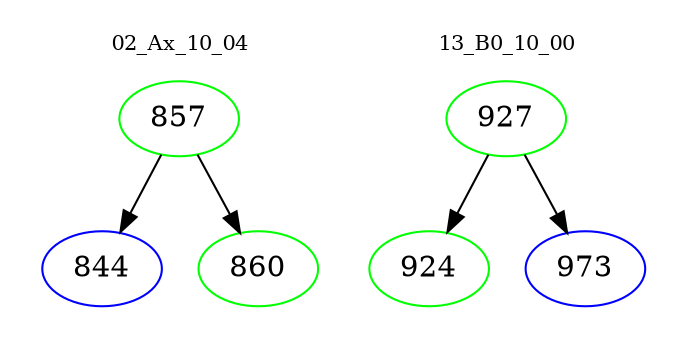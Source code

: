 digraph{
subgraph cluster_0 {
color = white
label = "02_Ax_10_04";
fontsize=10;
T0_857 [label="857", color="green"]
T0_857 -> T0_844 [color="black"]
T0_844 [label="844", color="blue"]
T0_857 -> T0_860 [color="black"]
T0_860 [label="860", color="green"]
}
subgraph cluster_1 {
color = white
label = "13_B0_10_00";
fontsize=10;
T1_927 [label="927", color="green"]
T1_927 -> T1_924 [color="black"]
T1_924 [label="924", color="green"]
T1_927 -> T1_973 [color="black"]
T1_973 [label="973", color="blue"]
}
}
